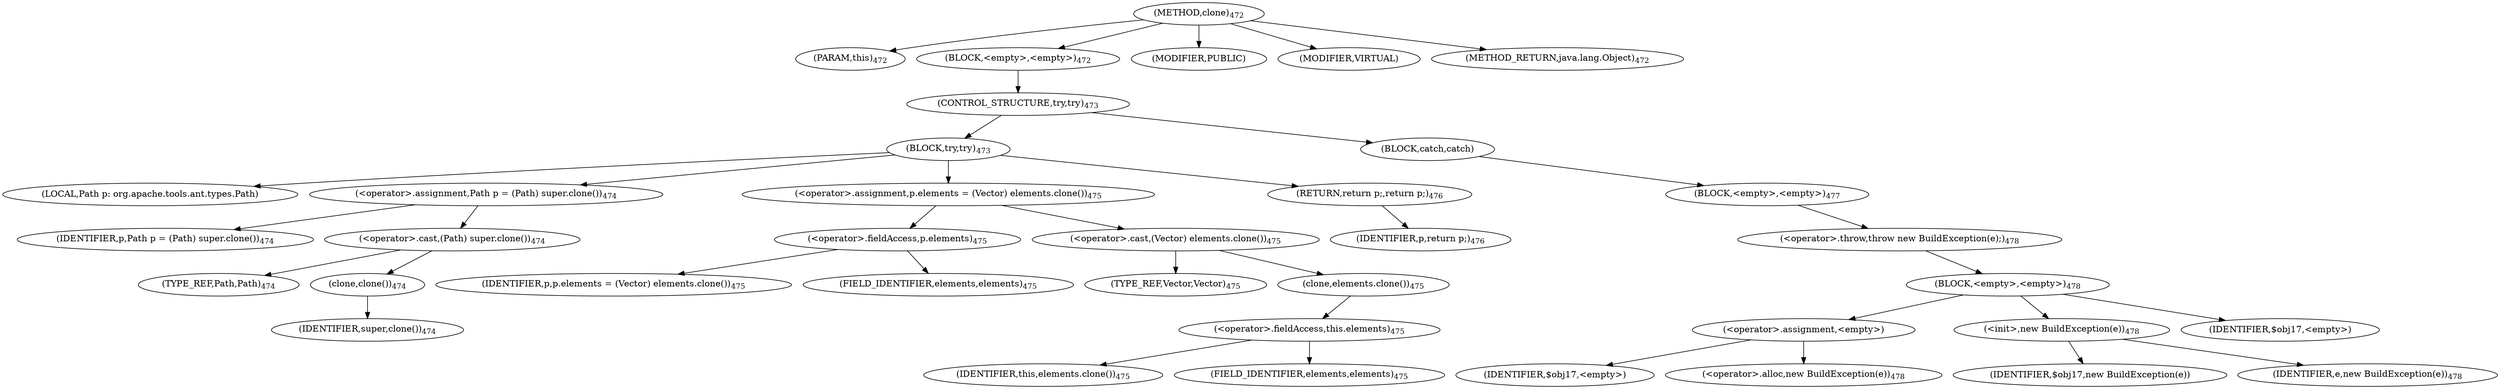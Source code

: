 digraph "clone" {  
"1095" [label = <(METHOD,clone)<SUB>472</SUB>> ]
"1096" [label = <(PARAM,this)<SUB>472</SUB>> ]
"1097" [label = <(BLOCK,&lt;empty&gt;,&lt;empty&gt;)<SUB>472</SUB>> ]
"1098" [label = <(CONTROL_STRUCTURE,try,try)<SUB>473</SUB>> ]
"1099" [label = <(BLOCK,try,try)<SUB>473</SUB>> ]
"1100" [label = <(LOCAL,Path p: org.apache.tools.ant.types.Path)> ]
"1101" [label = <(&lt;operator&gt;.assignment,Path p = (Path) super.clone())<SUB>474</SUB>> ]
"1102" [label = <(IDENTIFIER,p,Path p = (Path) super.clone())<SUB>474</SUB>> ]
"1103" [label = <(&lt;operator&gt;.cast,(Path) super.clone())<SUB>474</SUB>> ]
"1104" [label = <(TYPE_REF,Path,Path)<SUB>474</SUB>> ]
"1105" [label = <(clone,clone())<SUB>474</SUB>> ]
"1106" [label = <(IDENTIFIER,super,clone())<SUB>474</SUB>> ]
"1107" [label = <(&lt;operator&gt;.assignment,p.elements = (Vector) elements.clone())<SUB>475</SUB>> ]
"1108" [label = <(&lt;operator&gt;.fieldAccess,p.elements)<SUB>475</SUB>> ]
"1109" [label = <(IDENTIFIER,p,p.elements = (Vector) elements.clone())<SUB>475</SUB>> ]
"1110" [label = <(FIELD_IDENTIFIER,elements,elements)<SUB>475</SUB>> ]
"1111" [label = <(&lt;operator&gt;.cast,(Vector) elements.clone())<SUB>475</SUB>> ]
"1112" [label = <(TYPE_REF,Vector,Vector)<SUB>475</SUB>> ]
"1113" [label = <(clone,elements.clone())<SUB>475</SUB>> ]
"1114" [label = <(&lt;operator&gt;.fieldAccess,this.elements)<SUB>475</SUB>> ]
"1115" [label = <(IDENTIFIER,this,elements.clone())<SUB>475</SUB>> ]
"1116" [label = <(FIELD_IDENTIFIER,elements,elements)<SUB>475</SUB>> ]
"1117" [label = <(RETURN,return p;,return p;)<SUB>476</SUB>> ]
"1118" [label = <(IDENTIFIER,p,return p;)<SUB>476</SUB>> ]
"1119" [label = <(BLOCK,catch,catch)> ]
"1120" [label = <(BLOCK,&lt;empty&gt;,&lt;empty&gt;)<SUB>477</SUB>> ]
"1121" [label = <(&lt;operator&gt;.throw,throw new BuildException(e);)<SUB>478</SUB>> ]
"1122" [label = <(BLOCK,&lt;empty&gt;,&lt;empty&gt;)<SUB>478</SUB>> ]
"1123" [label = <(&lt;operator&gt;.assignment,&lt;empty&gt;)> ]
"1124" [label = <(IDENTIFIER,$obj17,&lt;empty&gt;)> ]
"1125" [label = <(&lt;operator&gt;.alloc,new BuildException(e))<SUB>478</SUB>> ]
"1126" [label = <(&lt;init&gt;,new BuildException(e))<SUB>478</SUB>> ]
"1127" [label = <(IDENTIFIER,$obj17,new BuildException(e))> ]
"1128" [label = <(IDENTIFIER,e,new BuildException(e))<SUB>478</SUB>> ]
"1129" [label = <(IDENTIFIER,$obj17,&lt;empty&gt;)> ]
"1130" [label = <(MODIFIER,PUBLIC)> ]
"1131" [label = <(MODIFIER,VIRTUAL)> ]
"1132" [label = <(METHOD_RETURN,java.lang.Object)<SUB>472</SUB>> ]
  "1095" -> "1096" 
  "1095" -> "1097" 
  "1095" -> "1130" 
  "1095" -> "1131" 
  "1095" -> "1132" 
  "1097" -> "1098" 
  "1098" -> "1099" 
  "1098" -> "1119" 
  "1099" -> "1100" 
  "1099" -> "1101" 
  "1099" -> "1107" 
  "1099" -> "1117" 
  "1101" -> "1102" 
  "1101" -> "1103" 
  "1103" -> "1104" 
  "1103" -> "1105" 
  "1105" -> "1106" 
  "1107" -> "1108" 
  "1107" -> "1111" 
  "1108" -> "1109" 
  "1108" -> "1110" 
  "1111" -> "1112" 
  "1111" -> "1113" 
  "1113" -> "1114" 
  "1114" -> "1115" 
  "1114" -> "1116" 
  "1117" -> "1118" 
  "1119" -> "1120" 
  "1120" -> "1121" 
  "1121" -> "1122" 
  "1122" -> "1123" 
  "1122" -> "1126" 
  "1122" -> "1129" 
  "1123" -> "1124" 
  "1123" -> "1125" 
  "1126" -> "1127" 
  "1126" -> "1128" 
}
